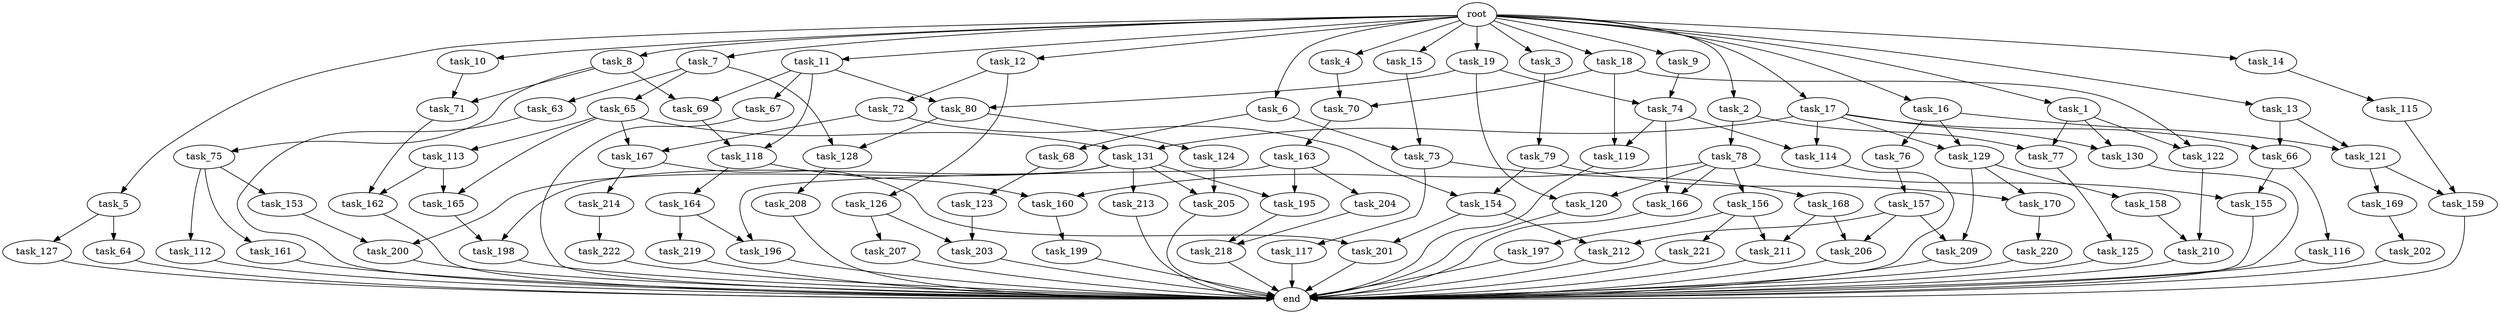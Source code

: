digraph G {
  root [size="0.000000"];
  task_1 [size="1024.000000"];
  task_2 [size="1024.000000"];
  task_3 [size="1024.000000"];
  task_4 [size="1024.000000"];
  task_5 [size="1024.000000"];
  task_6 [size="1024.000000"];
  task_7 [size="1024.000000"];
  task_8 [size="1024.000000"];
  task_9 [size="1024.000000"];
  task_10 [size="1024.000000"];
  task_11 [size="1024.000000"];
  task_12 [size="1024.000000"];
  task_13 [size="1024.000000"];
  task_14 [size="1024.000000"];
  task_15 [size="1024.000000"];
  task_16 [size="1024.000000"];
  task_17 [size="1024.000000"];
  task_18 [size="1024.000000"];
  task_19 [size="1024.000000"];
  task_63 [size="77309411328.000000"];
  task_64 [size="695784701952.000000"];
  task_65 [size="77309411328.000000"];
  task_66 [size="274877906944.000000"];
  task_67 [size="549755813888.000000"];
  task_68 [size="309237645312.000000"];
  task_69 [size="1245540515840.000000"];
  task_70 [size="730144440320.000000"];
  task_71 [size="1005022347264.000000"];
  task_72 [size="137438953472.000000"];
  task_73 [size="858993459200.000000"];
  task_74 [size="523986010112.000000"];
  task_75 [size="695784701952.000000"];
  task_76 [size="695784701952.000000"];
  task_77 [size="833223655424.000000"];
  task_78 [size="137438953472.000000"];
  task_79 [size="549755813888.000000"];
  task_80 [size="764504178688.000000"];
  task_112 [size="549755813888.000000"];
  task_113 [size="695784701952.000000"];
  task_114 [size="446676598784.000000"];
  task_115 [size="858993459200.000000"];
  task_116 [size="77309411328.000000"];
  task_117 [size="214748364800.000000"];
  task_118 [size="687194767360.000000"];
  task_119 [size="343597383680.000000"];
  task_120 [size="292057776128.000000"];
  task_121 [size="833223655424.000000"];
  task_122 [size="730144440320.000000"];
  task_123 [size="214748364800.000000"];
  task_124 [size="695784701952.000000"];
  task_125 [size="549755813888.000000"];
  task_126 [size="137438953472.000000"];
  task_127 [size="695784701952.000000"];
  task_128 [size="773094113280.000000"];
  task_129 [size="833223655424.000000"];
  task_130 [size="833223655424.000000"];
  task_131 [size="833223655424.000000"];
  task_153 [size="549755813888.000000"];
  task_154 [size="214748364800.000000"];
  task_155 [size="154618822656.000000"];
  task_156 [size="77309411328.000000"];
  task_157 [size="214748364800.000000"];
  task_158 [size="137438953472.000000"];
  task_159 [size="386547056640.000000"];
  task_160 [size="627065225216.000000"];
  task_161 [size="549755813888.000000"];
  task_162 [size="171798691840.000000"];
  task_163 [size="858993459200.000000"];
  task_164 [size="549755813888.000000"];
  task_165 [size="833223655424.000000"];
  task_166 [size="386547056640.000000"];
  task_167 [size="773094113280.000000"];
  task_168 [size="214748364800.000000"];
  task_169 [size="309237645312.000000"];
  task_170 [size="274877906944.000000"];
  task_195 [size="498216206336.000000"];
  task_196 [size="730144440320.000000"];
  task_197 [size="214748364800.000000"];
  task_198 [size="111669149696.000000"];
  task_199 [size="137438953472.000000"];
  task_200 [size="292057776128.000000"];
  task_201 [size="292057776128.000000"];
  task_202 [size="549755813888.000000"];
  task_203 [size="352187318272.000000"];
  task_204 [size="420906795008.000000"];
  task_205 [size="498216206336.000000"];
  task_206 [size="833223655424.000000"];
  task_207 [size="137438953472.000000"];
  task_208 [size="137438953472.000000"];
  task_209 [size="274877906944.000000"];
  task_210 [size="970662608896.000000"];
  task_211 [size="910533066752.000000"];
  task_212 [size="214748364800.000000"];
  task_213 [size="77309411328.000000"];
  task_214 [size="214748364800.000000"];
  task_218 [size="249108103168.000000"];
  task_219 [size="309237645312.000000"];
  task_220 [size="309237645312.000000"];
  task_221 [size="214748364800.000000"];
  task_222 [size="309237645312.000000"];
  end [size="0.000000"];

  root -> task_1 [size="1.000000"];
  root -> task_2 [size="1.000000"];
  root -> task_3 [size="1.000000"];
  root -> task_4 [size="1.000000"];
  root -> task_5 [size="1.000000"];
  root -> task_6 [size="1.000000"];
  root -> task_7 [size="1.000000"];
  root -> task_8 [size="1.000000"];
  root -> task_9 [size="1.000000"];
  root -> task_10 [size="1.000000"];
  root -> task_11 [size="1.000000"];
  root -> task_12 [size="1.000000"];
  root -> task_13 [size="1.000000"];
  root -> task_14 [size="1.000000"];
  root -> task_15 [size="1.000000"];
  root -> task_16 [size="1.000000"];
  root -> task_17 [size="1.000000"];
  root -> task_18 [size="1.000000"];
  root -> task_19 [size="1.000000"];
  task_1 -> task_77 [size="679477248.000000"];
  task_1 -> task_122 [size="679477248.000000"];
  task_1 -> task_130 [size="679477248.000000"];
  task_2 -> task_77 [size="134217728.000000"];
  task_2 -> task_78 [size="134217728.000000"];
  task_3 -> task_79 [size="536870912.000000"];
  task_4 -> task_70 [size="679477248.000000"];
  task_5 -> task_64 [size="679477248.000000"];
  task_5 -> task_127 [size="679477248.000000"];
  task_6 -> task_68 [size="301989888.000000"];
  task_6 -> task_73 [size="301989888.000000"];
  task_7 -> task_63 [size="75497472.000000"];
  task_7 -> task_65 [size="75497472.000000"];
  task_7 -> task_128 [size="75497472.000000"];
  task_8 -> task_69 [size="679477248.000000"];
  task_8 -> task_71 [size="679477248.000000"];
  task_8 -> task_75 [size="679477248.000000"];
  task_9 -> task_74 [size="301989888.000000"];
  task_10 -> task_71 [size="301989888.000000"];
  task_11 -> task_67 [size="536870912.000000"];
  task_11 -> task_69 [size="536870912.000000"];
  task_11 -> task_80 [size="536870912.000000"];
  task_11 -> task_118 [size="536870912.000000"];
  task_12 -> task_72 [size="134217728.000000"];
  task_12 -> task_126 [size="134217728.000000"];
  task_13 -> task_66 [size="134217728.000000"];
  task_13 -> task_121 [size="134217728.000000"];
  task_14 -> task_115 [size="838860800.000000"];
  task_15 -> task_73 [size="536870912.000000"];
  task_16 -> task_76 [size="679477248.000000"];
  task_16 -> task_121 [size="679477248.000000"];
  task_16 -> task_129 [size="679477248.000000"];
  task_17 -> task_66 [size="134217728.000000"];
  task_17 -> task_114 [size="134217728.000000"];
  task_17 -> task_129 [size="134217728.000000"];
  task_17 -> task_130 [size="134217728.000000"];
  task_17 -> task_131 [size="134217728.000000"];
  task_18 -> task_70 [size="33554432.000000"];
  task_18 -> task_119 [size="33554432.000000"];
  task_18 -> task_122 [size="33554432.000000"];
  task_19 -> task_74 [size="209715200.000000"];
  task_19 -> task_80 [size="209715200.000000"];
  task_19 -> task_120 [size="209715200.000000"];
  task_63 -> end [size="1.000000"];
  task_64 -> end [size="1.000000"];
  task_65 -> task_113 [size="679477248.000000"];
  task_65 -> task_131 [size="679477248.000000"];
  task_65 -> task_165 [size="679477248.000000"];
  task_65 -> task_167 [size="679477248.000000"];
  task_66 -> task_116 [size="75497472.000000"];
  task_66 -> task_155 [size="75497472.000000"];
  task_67 -> end [size="1.000000"];
  task_68 -> task_123 [size="209715200.000000"];
  task_69 -> task_118 [size="134217728.000000"];
  task_70 -> task_163 [size="838860800.000000"];
  task_71 -> task_162 [size="33554432.000000"];
  task_72 -> task_154 [size="75497472.000000"];
  task_72 -> task_167 [size="75497472.000000"];
  task_73 -> task_117 [size="209715200.000000"];
  task_73 -> task_168 [size="209715200.000000"];
  task_74 -> task_114 [size="301989888.000000"];
  task_74 -> task_119 [size="301989888.000000"];
  task_74 -> task_166 [size="301989888.000000"];
  task_75 -> task_112 [size="536870912.000000"];
  task_75 -> task_153 [size="536870912.000000"];
  task_75 -> task_161 [size="536870912.000000"];
  task_76 -> task_157 [size="209715200.000000"];
  task_77 -> task_125 [size="536870912.000000"];
  task_78 -> task_120 [size="75497472.000000"];
  task_78 -> task_155 [size="75497472.000000"];
  task_78 -> task_156 [size="75497472.000000"];
  task_78 -> task_160 [size="75497472.000000"];
  task_78 -> task_166 [size="75497472.000000"];
  task_79 -> task_154 [size="134217728.000000"];
  task_79 -> task_170 [size="134217728.000000"];
  task_80 -> task_124 [size="679477248.000000"];
  task_80 -> task_128 [size="679477248.000000"];
  task_112 -> end [size="1.000000"];
  task_113 -> task_162 [size="134217728.000000"];
  task_113 -> task_165 [size="134217728.000000"];
  task_114 -> end [size="1.000000"];
  task_115 -> task_159 [size="75497472.000000"];
  task_116 -> end [size="1.000000"];
  task_117 -> end [size="1.000000"];
  task_118 -> task_160 [size="536870912.000000"];
  task_118 -> task_164 [size="536870912.000000"];
  task_119 -> end [size="1.000000"];
  task_120 -> end [size="1.000000"];
  task_121 -> task_159 [size="301989888.000000"];
  task_121 -> task_169 [size="301989888.000000"];
  task_122 -> task_210 [size="536870912.000000"];
  task_123 -> task_203 [size="209715200.000000"];
  task_124 -> task_205 [size="411041792.000000"];
  task_125 -> end [size="1.000000"];
  task_126 -> task_203 [size="134217728.000000"];
  task_126 -> task_207 [size="134217728.000000"];
  task_127 -> end [size="1.000000"];
  task_128 -> task_208 [size="134217728.000000"];
  task_129 -> task_158 [size="134217728.000000"];
  task_129 -> task_170 [size="134217728.000000"];
  task_129 -> task_209 [size="134217728.000000"];
  task_130 -> end [size="1.000000"];
  task_131 -> task_195 [size="75497472.000000"];
  task_131 -> task_198 [size="75497472.000000"];
  task_131 -> task_200 [size="75497472.000000"];
  task_131 -> task_205 [size="75497472.000000"];
  task_131 -> task_213 [size="75497472.000000"];
  task_153 -> task_200 [size="209715200.000000"];
  task_154 -> task_201 [size="75497472.000000"];
  task_154 -> task_212 [size="75497472.000000"];
  task_155 -> end [size="1.000000"];
  task_156 -> task_197 [size="209715200.000000"];
  task_156 -> task_211 [size="209715200.000000"];
  task_156 -> task_221 [size="209715200.000000"];
  task_157 -> task_206 [size="134217728.000000"];
  task_157 -> task_209 [size="134217728.000000"];
  task_157 -> task_212 [size="134217728.000000"];
  task_158 -> task_210 [size="411041792.000000"];
  task_159 -> end [size="1.000000"];
  task_160 -> task_199 [size="134217728.000000"];
  task_161 -> end [size="1.000000"];
  task_162 -> end [size="1.000000"];
  task_163 -> task_195 [size="411041792.000000"];
  task_163 -> task_196 [size="411041792.000000"];
  task_163 -> task_204 [size="411041792.000000"];
  task_164 -> task_196 [size="301989888.000000"];
  task_164 -> task_219 [size="301989888.000000"];
  task_165 -> task_198 [size="33554432.000000"];
  task_166 -> end [size="1.000000"];
  task_167 -> task_201 [size="209715200.000000"];
  task_167 -> task_214 [size="209715200.000000"];
  task_168 -> task_206 [size="679477248.000000"];
  task_168 -> task_211 [size="679477248.000000"];
  task_169 -> task_202 [size="536870912.000000"];
  task_170 -> task_220 [size="301989888.000000"];
  task_195 -> task_218 [size="33554432.000000"];
  task_196 -> end [size="1.000000"];
  task_197 -> end [size="1.000000"];
  task_198 -> end [size="1.000000"];
  task_199 -> end [size="1.000000"];
  task_200 -> end [size="1.000000"];
  task_201 -> end [size="1.000000"];
  task_202 -> end [size="1.000000"];
  task_203 -> end [size="1.000000"];
  task_204 -> task_218 [size="209715200.000000"];
  task_205 -> end [size="1.000000"];
  task_206 -> end [size="1.000000"];
  task_207 -> end [size="1.000000"];
  task_208 -> end [size="1.000000"];
  task_209 -> end [size="1.000000"];
  task_210 -> end [size="1.000000"];
  task_211 -> end [size="1.000000"];
  task_212 -> end [size="1.000000"];
  task_213 -> end [size="1.000000"];
  task_214 -> task_222 [size="301989888.000000"];
  task_218 -> end [size="1.000000"];
  task_219 -> end [size="1.000000"];
  task_220 -> end [size="1.000000"];
  task_221 -> end [size="1.000000"];
  task_222 -> end [size="1.000000"];
}
